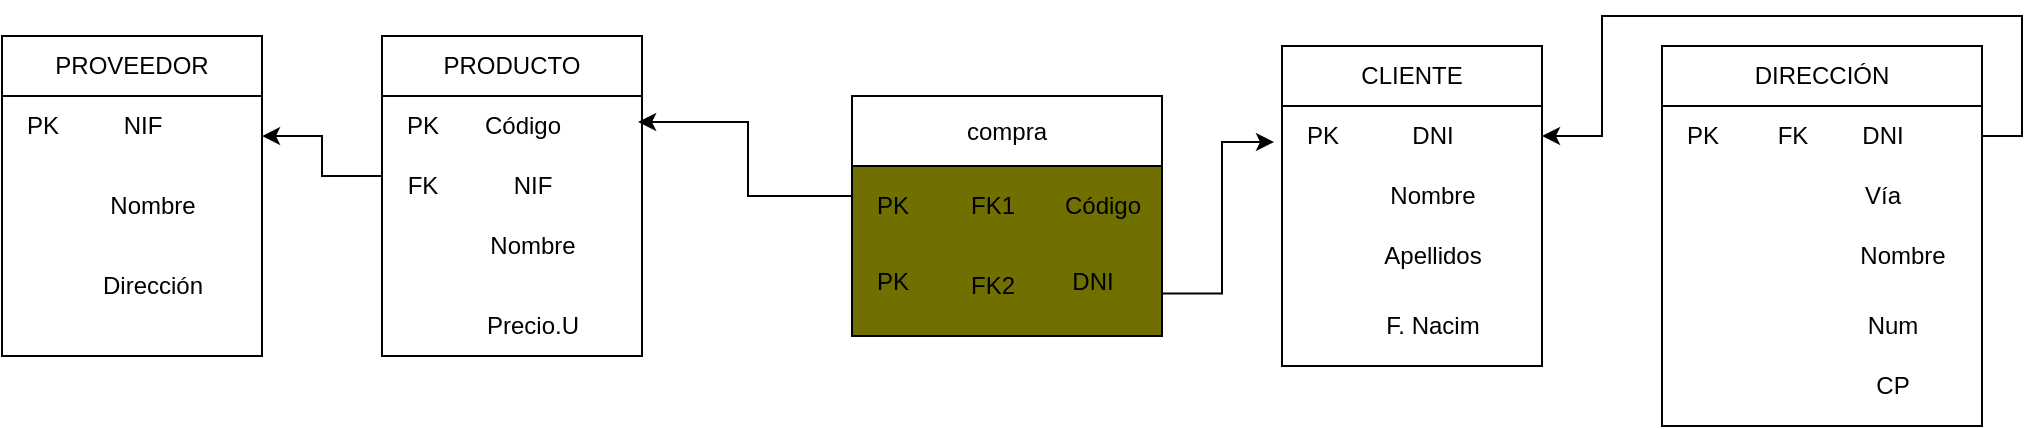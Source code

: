 <mxfile version="24.9.2">
  <diagram name="Página-1" id="HQH_Iug9kMcCyLNTFN4Y">
    <mxGraphModel grid="1" page="1" gridSize="10" guides="1" tooltips="1" connect="1" arrows="1" fold="1" pageScale="1" pageWidth="1169" pageHeight="827" math="0" shadow="0">
      <root>
        <mxCell id="0" />
        <mxCell id="1" parent="0" />
        <mxCell id="K8NTF6UBkgF-3s9o2mzJ-1" value="" style="whiteSpace=wrap;html=1;aspect=fixed;" vertex="1" parent="1">
          <mxGeometry x="40" y="80" width="130" height="130" as="geometry" />
        </mxCell>
        <mxCell id="K8NTF6UBkgF-3s9o2mzJ-2" value="PROVEEDOR" style="rounded=0;whiteSpace=wrap;html=1;" vertex="1" parent="1">
          <mxGeometry x="40" y="50" width="130" height="30" as="geometry" />
        </mxCell>
        <mxCell id="K8NTF6UBkgF-3s9o2mzJ-3" value="PK" style="text;html=1;align=center;verticalAlign=middle;resizable=0;points=[];autosize=1;strokeColor=none;fillColor=none;" vertex="1" parent="1">
          <mxGeometry x="40" y="80" width="40" height="30" as="geometry" />
        </mxCell>
        <mxCell id="K8NTF6UBkgF-3s9o2mzJ-4" value="NIF" style="text;html=1;align=center;verticalAlign=middle;resizable=0;points=[];autosize=1;strokeColor=none;fillColor=none;" vertex="1" parent="1">
          <mxGeometry x="90" y="80" width="40" height="30" as="geometry" />
        </mxCell>
        <mxCell id="K8NTF6UBkgF-3s9o2mzJ-5" value="Nombre" style="text;html=1;align=center;verticalAlign=middle;resizable=0;points=[];autosize=1;strokeColor=none;fillColor=none;" vertex="1" parent="1">
          <mxGeometry x="80" y="120" width="70" height="30" as="geometry" />
        </mxCell>
        <mxCell id="K8NTF6UBkgF-3s9o2mzJ-6" value="Dirección" style="text;html=1;align=center;verticalAlign=middle;resizable=0;points=[];autosize=1;strokeColor=none;fillColor=none;" vertex="1" parent="1">
          <mxGeometry x="75" y="160" width="80" height="30" as="geometry" />
        </mxCell>
        <mxCell id="K8NTF6UBkgF-3s9o2mzJ-7" value="" style="whiteSpace=wrap;html=1;aspect=fixed;" vertex="1" parent="1">
          <mxGeometry x="230" y="80" width="130" height="130" as="geometry" />
        </mxCell>
        <mxCell id="K8NTF6UBkgF-3s9o2mzJ-8" value="PRODUCTO" style="rounded=0;whiteSpace=wrap;html=1;" vertex="1" parent="1">
          <mxGeometry x="230" y="50" width="130" height="30" as="geometry" />
        </mxCell>
        <mxCell id="K8NTF6UBkgF-3s9o2mzJ-9" value="PK" style="text;html=1;align=center;verticalAlign=middle;resizable=0;points=[];autosize=1;strokeColor=none;fillColor=none;" vertex="1" parent="1">
          <mxGeometry x="230" y="80" width="40" height="30" as="geometry" />
        </mxCell>
        <mxCell id="K8NTF6UBkgF-3s9o2mzJ-10" value="Código" style="text;html=1;align=center;verticalAlign=middle;resizable=0;points=[];autosize=1;strokeColor=none;fillColor=none;" vertex="1" parent="1">
          <mxGeometry x="270" y="80" width="60" height="30" as="geometry" />
        </mxCell>
        <mxCell id="K8NTF6UBkgF-3s9o2mzJ-11" value="NIF" style="text;html=1;align=center;verticalAlign=middle;resizable=0;points=[];autosize=1;strokeColor=none;fillColor=none;" vertex="1" parent="1">
          <mxGeometry x="285" y="110" width="40" height="30" as="geometry" />
        </mxCell>
        <mxCell id="K8NTF6UBkgF-3s9o2mzJ-12" value="Nombre" style="text;html=1;align=center;verticalAlign=middle;resizable=0;points=[];autosize=1;strokeColor=none;fillColor=none;" vertex="1" parent="1">
          <mxGeometry x="270" y="140" width="70" height="30" as="geometry" />
        </mxCell>
        <mxCell id="K8NTF6UBkgF-3s9o2mzJ-13" value="FK" style="text;html=1;align=center;verticalAlign=middle;resizable=0;points=[];autosize=1;strokeColor=none;fillColor=none;" vertex="1" parent="1">
          <mxGeometry x="230" y="110" width="40" height="30" as="geometry" />
        </mxCell>
        <mxCell id="K8NTF6UBkgF-3s9o2mzJ-14" value="Precio.U" style="text;html=1;align=center;verticalAlign=middle;resizable=0;points=[];autosize=1;strokeColor=none;fillColor=none;" vertex="1" parent="1">
          <mxGeometry x="270" y="180" width="70" height="30" as="geometry" />
        </mxCell>
        <mxCell id="K8NTF6UBkgF-3s9o2mzJ-15" value="" style="rounded=0;whiteSpace=wrap;html=1;fillColor=#707000;" vertex="1" parent="1">
          <mxGeometry x="465" y="115" width="155" height="85" as="geometry" />
        </mxCell>
        <mxCell id="K8NTF6UBkgF-3s9o2mzJ-22" value="compra" style="rounded=0;whiteSpace=wrap;html=1;" vertex="1" parent="1">
          <mxGeometry x="465" y="80" width="155" height="35" as="geometry" />
        </mxCell>
        <mxCell id="K8NTF6UBkgF-3s9o2mzJ-23" value="PK" style="text;html=1;align=center;verticalAlign=middle;resizable=0;points=[];autosize=1;strokeColor=none;fillColor=none;" vertex="1" parent="1">
          <mxGeometry x="465" y="120" width="40" height="30" as="geometry" />
        </mxCell>
        <mxCell id="K8NTF6UBkgF-3s9o2mzJ-24" value="&lt;div&gt;FK1&lt;/div&gt;" style="text;html=1;align=center;verticalAlign=middle;resizable=0;points=[];autosize=1;strokeColor=none;fillColor=none;" vertex="1" parent="1">
          <mxGeometry x="510" y="120" width="50" height="30" as="geometry" />
        </mxCell>
        <mxCell id="K8NTF6UBkgF-3s9o2mzJ-25" value="Código" style="text;html=1;align=center;verticalAlign=middle;resizable=0;points=[];autosize=1;strokeColor=none;fillColor=none;" vertex="1" parent="1">
          <mxGeometry x="560" y="120" width="60" height="30" as="geometry" />
        </mxCell>
        <mxCell id="K8NTF6UBkgF-3s9o2mzJ-26" value="PK" style="text;html=1;align=center;verticalAlign=middle;resizable=0;points=[];autosize=1;strokeColor=none;fillColor=none;" vertex="1" parent="1">
          <mxGeometry x="465" y="158" width="40" height="30" as="geometry" />
        </mxCell>
        <mxCell id="K8NTF6UBkgF-3s9o2mzJ-27" value="FK2" style="text;html=1;align=center;verticalAlign=middle;resizable=0;points=[];autosize=1;strokeColor=none;fillColor=none;" vertex="1" parent="1">
          <mxGeometry x="510" y="160" width="50" height="30" as="geometry" />
        </mxCell>
        <mxCell id="K8NTF6UBkgF-3s9o2mzJ-28" value="DNI" style="text;html=1;align=center;verticalAlign=middle;resizable=0;points=[];autosize=1;strokeColor=none;fillColor=none;" vertex="1" parent="1">
          <mxGeometry x="564.5" y="158" width="40" height="30" as="geometry" />
        </mxCell>
        <mxCell id="K8NTF6UBkgF-3s9o2mzJ-29" style="edgeStyle=orthogonalEdgeStyle;rounded=0;orthogonalLoop=1;jettySize=auto;html=1;exitX=0;exitY=0.75;exitDx=0;exitDy=0;entryX=1;entryY=0.154;entryDx=0;entryDy=0;entryPerimeter=0;" edge="1" parent="1" source="K8NTF6UBkgF-3s9o2mzJ-7" target="K8NTF6UBkgF-3s9o2mzJ-1">
          <mxGeometry relative="1" as="geometry">
            <Array as="points">
              <mxPoint x="230" y="120" />
              <mxPoint x="200" y="120" />
              <mxPoint x="200" y="100" />
            </Array>
          </mxGeometry>
        </mxCell>
        <mxCell id="K8NTF6UBkgF-3s9o2mzJ-30" style="edgeStyle=orthogonalEdgeStyle;rounded=0;orthogonalLoop=1;jettySize=auto;html=1;exitX=0;exitY=0.75;exitDx=0;exitDy=0;entryX=0.985;entryY=0.1;entryDx=0;entryDy=0;entryPerimeter=0;" edge="1" parent="1" source="K8NTF6UBkgF-3s9o2mzJ-15" target="K8NTF6UBkgF-3s9o2mzJ-7">
          <mxGeometry relative="1" as="geometry">
            <Array as="points">
              <mxPoint x="465" y="130" />
              <mxPoint x="413" y="130" />
              <mxPoint x="413" y="93" />
            </Array>
          </mxGeometry>
        </mxCell>
        <mxCell id="K8NTF6UBkgF-3s9o2mzJ-32" value="" style="whiteSpace=wrap;html=1;aspect=fixed;" vertex="1" parent="1">
          <mxGeometry x="680" y="85" width="130" height="130" as="geometry" />
        </mxCell>
        <mxCell id="K8NTF6UBkgF-3s9o2mzJ-33" value="CLIENTE" style="rounded=0;whiteSpace=wrap;html=1;" vertex="1" parent="1">
          <mxGeometry x="680" y="55" width="130" height="30" as="geometry" />
        </mxCell>
        <mxCell id="K8NTF6UBkgF-3s9o2mzJ-34" value="PK" style="text;html=1;align=center;verticalAlign=middle;resizable=0;points=[];autosize=1;strokeColor=none;fillColor=none;" vertex="1" parent="1">
          <mxGeometry x="680" y="85" width="40" height="30" as="geometry" />
        </mxCell>
        <mxCell id="K8NTF6UBkgF-3s9o2mzJ-35" value="DNI" style="text;html=1;align=center;verticalAlign=middle;resizable=0;points=[];autosize=1;strokeColor=none;fillColor=none;" vertex="1" parent="1">
          <mxGeometry x="735" y="85" width="40" height="30" as="geometry" />
        </mxCell>
        <mxCell id="K8NTF6UBkgF-3s9o2mzJ-36" value="Nombre" style="text;html=1;align=center;verticalAlign=middle;resizable=0;points=[];autosize=1;strokeColor=none;fillColor=none;" vertex="1" parent="1">
          <mxGeometry x="720" y="115" width="70" height="30" as="geometry" />
        </mxCell>
        <mxCell id="K8NTF6UBkgF-3s9o2mzJ-37" value="Apellidos" style="text;html=1;align=center;verticalAlign=middle;resizable=0;points=[];autosize=1;strokeColor=none;fillColor=none;" vertex="1" parent="1">
          <mxGeometry x="720" y="145" width="70" height="30" as="geometry" />
        </mxCell>
        <mxCell id="K8NTF6UBkgF-3s9o2mzJ-39" value="&lt;div&gt;F. Nacim&lt;/div&gt;" style="text;html=1;align=center;verticalAlign=middle;resizable=0;points=[];autosize=1;strokeColor=none;fillColor=none;" vertex="1" parent="1">
          <mxGeometry x="720" y="180" width="70" height="30" as="geometry" />
        </mxCell>
        <mxCell id="K8NTF6UBkgF-3s9o2mzJ-40" style="edgeStyle=orthogonalEdgeStyle;rounded=0;orthogonalLoop=1;jettySize=auto;html=1;exitX=1;exitY=0.75;exitDx=0;exitDy=0;entryX=-0.1;entryY=0.6;entryDx=0;entryDy=0;entryPerimeter=0;" edge="1" parent="1" source="K8NTF6UBkgF-3s9o2mzJ-15" target="K8NTF6UBkgF-3s9o2mzJ-34">
          <mxGeometry relative="1" as="geometry" />
        </mxCell>
        <mxCell id="K8NTF6UBkgF-3s9o2mzJ-41" value="" style="whiteSpace=wrap;html=1;aspect=fixed;" vertex="1" parent="1">
          <mxGeometry x="870" y="85" width="160" height="160" as="geometry" />
        </mxCell>
        <mxCell id="K8NTF6UBkgF-3s9o2mzJ-42" value="DIRECCIÓN" style="rounded=0;whiteSpace=wrap;html=1;" vertex="1" parent="1">
          <mxGeometry x="870" y="55" width="160" height="30" as="geometry" />
        </mxCell>
        <mxCell id="K8NTF6UBkgF-3s9o2mzJ-43" value="PK" style="text;html=1;align=center;verticalAlign=middle;resizable=0;points=[];autosize=1;strokeColor=none;fillColor=none;" vertex="1" parent="1">
          <mxGeometry x="870" y="85" width="40" height="30" as="geometry" />
        </mxCell>
        <mxCell id="K8NTF6UBkgF-3s9o2mzJ-44" value="DNI" style="text;html=1;align=center;verticalAlign=middle;resizable=0;points=[];autosize=1;strokeColor=none;fillColor=none;" vertex="1" parent="1">
          <mxGeometry x="960" y="85" width="40" height="30" as="geometry" />
        </mxCell>
        <mxCell id="K8NTF6UBkgF-3s9o2mzJ-45" value="Vía" style="text;html=1;align=center;verticalAlign=middle;resizable=0;points=[];autosize=1;strokeColor=none;fillColor=none;" vertex="1" parent="1">
          <mxGeometry x="960" y="115" width="40" height="30" as="geometry" />
        </mxCell>
        <mxCell id="K8NTF6UBkgF-3s9o2mzJ-46" value="Nombre" style="text;html=1;align=center;verticalAlign=middle;resizable=0;points=[];autosize=1;strokeColor=none;fillColor=none;" vertex="1" parent="1">
          <mxGeometry x="955" y="145" width="70" height="30" as="geometry" />
        </mxCell>
        <mxCell id="K8NTF6UBkgF-3s9o2mzJ-47" value="Num" style="text;html=1;align=center;verticalAlign=middle;resizable=0;points=[];autosize=1;strokeColor=none;fillColor=none;" vertex="1" parent="1">
          <mxGeometry x="960" y="180" width="50" height="30" as="geometry" />
        </mxCell>
        <mxCell id="K8NTF6UBkgF-3s9o2mzJ-48" value="FK" style="text;html=1;align=center;verticalAlign=middle;resizable=0;points=[];autosize=1;strokeColor=none;fillColor=none;" vertex="1" parent="1">
          <mxGeometry x="915" y="85" width="40" height="30" as="geometry" />
        </mxCell>
        <mxCell id="K8NTF6UBkgF-3s9o2mzJ-50" value="CP" style="text;html=1;align=center;verticalAlign=middle;resizable=0;points=[];autosize=1;strokeColor=none;fillColor=none;" vertex="1" parent="1">
          <mxGeometry x="965" y="210" width="40" height="30" as="geometry" />
        </mxCell>
        <mxCell id="K8NTF6UBkgF-3s9o2mzJ-51" style="edgeStyle=orthogonalEdgeStyle;rounded=0;orthogonalLoop=1;jettySize=auto;html=1;exitX=1;exitY=0.25;exitDx=0;exitDy=0;entryX=1;entryY=0.115;entryDx=0;entryDy=0;entryPerimeter=0;" edge="1" parent="1" source="K8NTF6UBkgF-3s9o2mzJ-41" target="K8NTF6UBkgF-3s9o2mzJ-32">
          <mxGeometry relative="1" as="geometry">
            <Array as="points">
              <mxPoint x="1030" y="100" />
              <mxPoint x="1050" y="100" />
              <mxPoint x="1050" y="40" />
              <mxPoint x="840" y="40" />
              <mxPoint x="840" y="100" />
            </Array>
          </mxGeometry>
        </mxCell>
      </root>
    </mxGraphModel>
  </diagram>
</mxfile>
